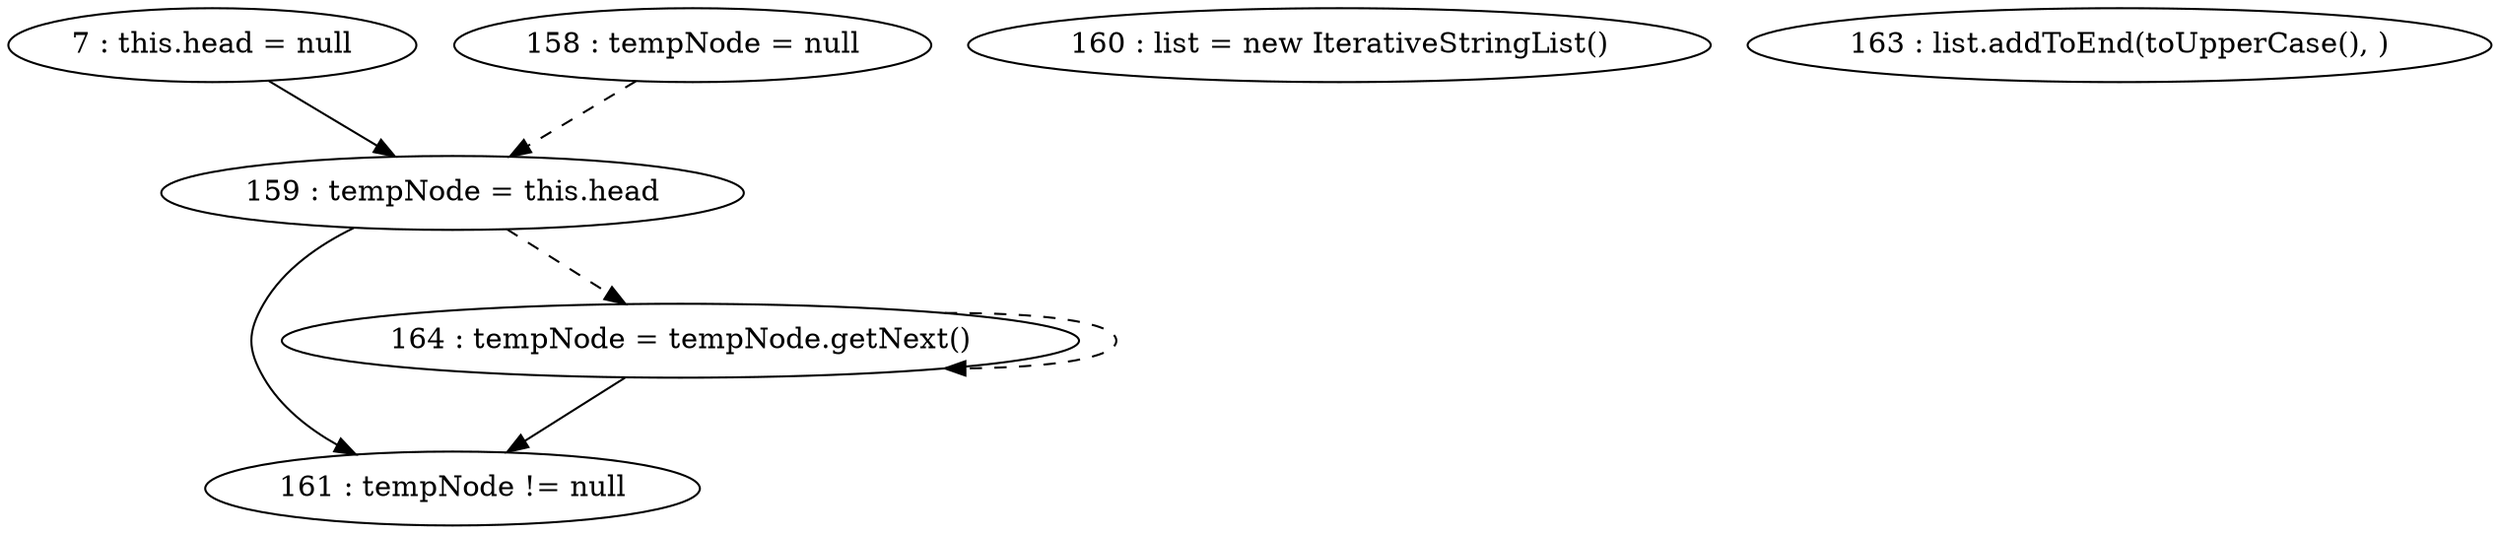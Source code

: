 digraph G {
"7 : this.head = null"
"7 : this.head = null" -> "159 : tempNode = this.head"
"158 : tempNode = null"
"158 : tempNode = null" -> "159 : tempNode = this.head" [style=dashed]
"159 : tempNode = this.head"
"159 : tempNode = this.head" -> "161 : tempNode != null"
"159 : tempNode = this.head" -> "164 : tempNode = tempNode.getNext()" [style=dashed]
"160 : list = new IterativeStringList()"
"161 : tempNode != null"
"163 : list.addToEnd(toUpperCase(), )"
"164 : tempNode = tempNode.getNext()"
"164 : tempNode = tempNode.getNext()" -> "161 : tempNode != null"
"164 : tempNode = tempNode.getNext()" -> "164 : tempNode = tempNode.getNext()" [style=dashed]
"161 : tempNode != null"
}